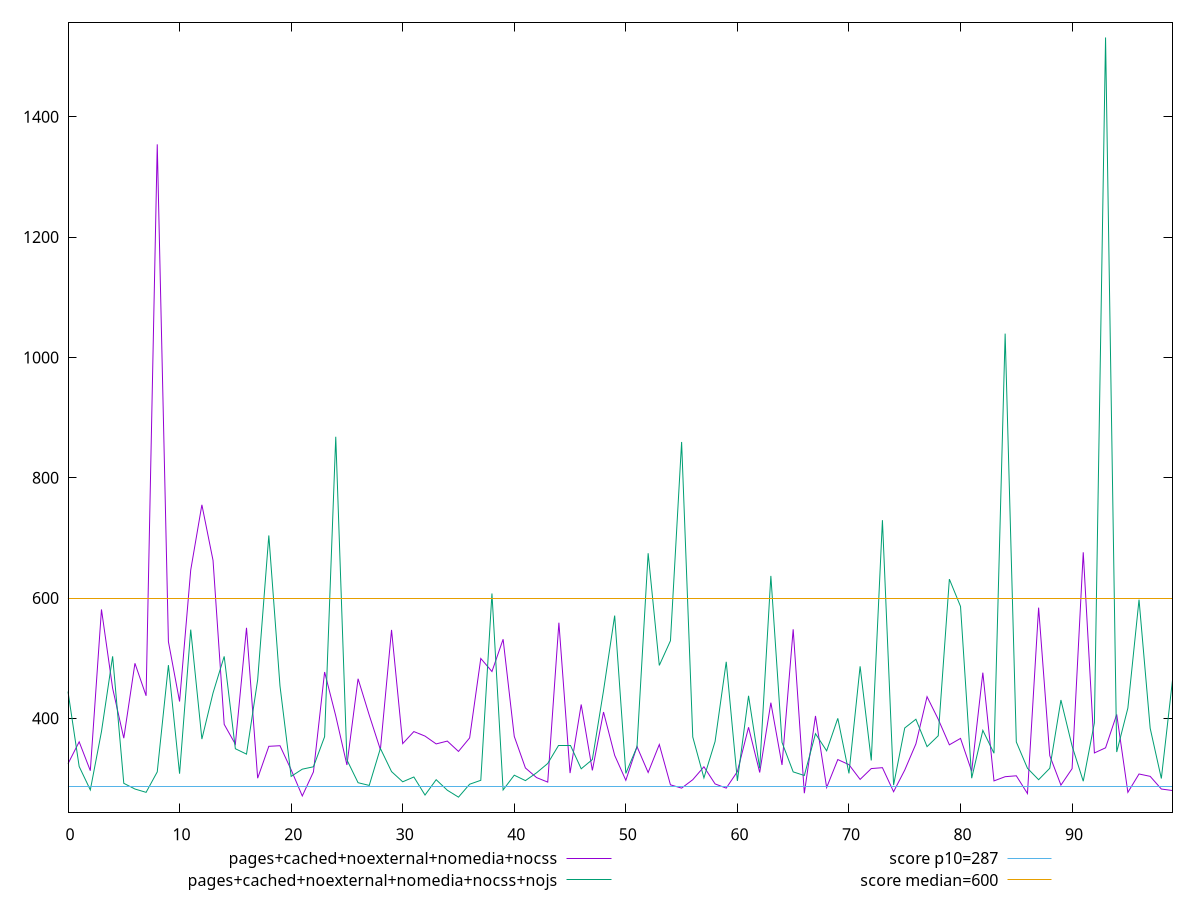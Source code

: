 reset

$pagesCachedNoexternalNomediaNocss <<EOF
0 324.5
1 361
2 313
3 581
4 450
5 367
6 491.4999999999982
7 437.5
8 1354.212
9 527.5
10 427.9999999999991
11 646.5
12 755.0000000000009
13 662.5
14 390.0000000000018
15 357
16 550.5
17 300.5
18 353.5
19 354.5
20 314.5
21 271
22 311
23 477
24 404
25 322.5
26 465.7945000000002
27 405.39300000000094
28 348
29 546.9599999999991
30 358
31 378
32 370.5
33 357.5
34 362.2069999999994
35 345
36 367.5
37 499.5
38 477.8170000000009
39 531.5
40 370
41 317.5
42 301.5
43 294
44 559
45 309
46 423
47 313.5
48 410.5
49 338.5
50 297
51 353
52 310
53 356.5
54 289.4999999999991
55 284
56 298
57 319.5
58 291
59 284
60 311.5
61 385.1875
62 310
63 426
64 322.5
65 548
66 275.4999999999991
67 404
68 285.0000000000009
69 331.4999999999982
70 323
71 298.5
72 316.5000000000009
73 318
74 278
75 313.9999999999982
76 357.5
77 436
78 398.56300000000283
79 356
80 366.64699999999993
81 312
82 476
83 296
84 303
85 304.5
86 275
87 584
88 338
89 289
90 316.35099999999784
91 676
92 342.5
93 351
94 406.5
95 277
96 307.5
97 303.56850000000304
98 282.5
99 280.0000000000018
EOF

$pagesCachedNoexternalNomediaNocssNojs <<EOF
0 444.5
1 320.0000000000018
2 281
3 378
4 503.1219999999994
5 292
6 282.5
7 277
8 311
9 488.5
10 308
11 547.5
12 365.5
13 442.2460000000001
14 503
15 349.5
16 340.5
17 463.9999999999991
18 704
19 454.0000000000009
20 303.5
21 315.5
22 319.5
23 369.5
24 868.0715
25 331
26 293
27 288.5
28 350
29 311.5
30 294.5
31 302.5000000000009
32 272.4999999999991
33 298
34 280.5
35 269
36 290.5
37 297
38 607.5
39 281
40 305.5
41 296.5
42 309.5
43 325
44 354.5
45 354.5
46 316.1345000000001
47 331.5264999999981
48 446
49 570.8064999999997
50 308.5
51 352.5000000000018
52 674.5
53 488
54 529
55 859.5
56 369
57 301
58 361.5
59 494
60 296
61 437.5000000000002
62 317
63 636.7740000000013
64 359.9999999999991
65 311
66 305
67 374.5
68 346
69 400
70 308.5
71 486.5
72 330
73 729.5
74 289
75 384
76 398.4999999999991
77 353
78 371
79 631.4030000000005
80 586.0315
81 300.5
82 379.9999999999991
83 341.9999999999991
84 1039.5465000000004
85 360.72850000000017
86 317
87 298
88 317
89 430.4999999999991
90 354
91 295.5
92 392.5
93 1531.8340000000007
94 344
95 417.1045000000013
96 597.2735
97 383.5
98 300.0000000000018
99 463.5
EOF

set key outside below
set xrange [0:99]
set yrange [243.74331999999998:1557.0906800000007]
set trange [243.74331999999998:1557.0906800000007]
set terminal svg size 640, 520 enhanced background rgb 'white'
set output "reprap/total-blocking-time/comparison/line/4_vs_5.svg"

plot $pagesCachedNoexternalNomediaNocss title "pages+cached+noexternal+nomedia+nocss" with line, \
     $pagesCachedNoexternalNomediaNocssNojs title "pages+cached+noexternal+nomedia+nocss+nojs" with line, \
     287 title "score p10=287", \
     600 title "score median=600"

reset
